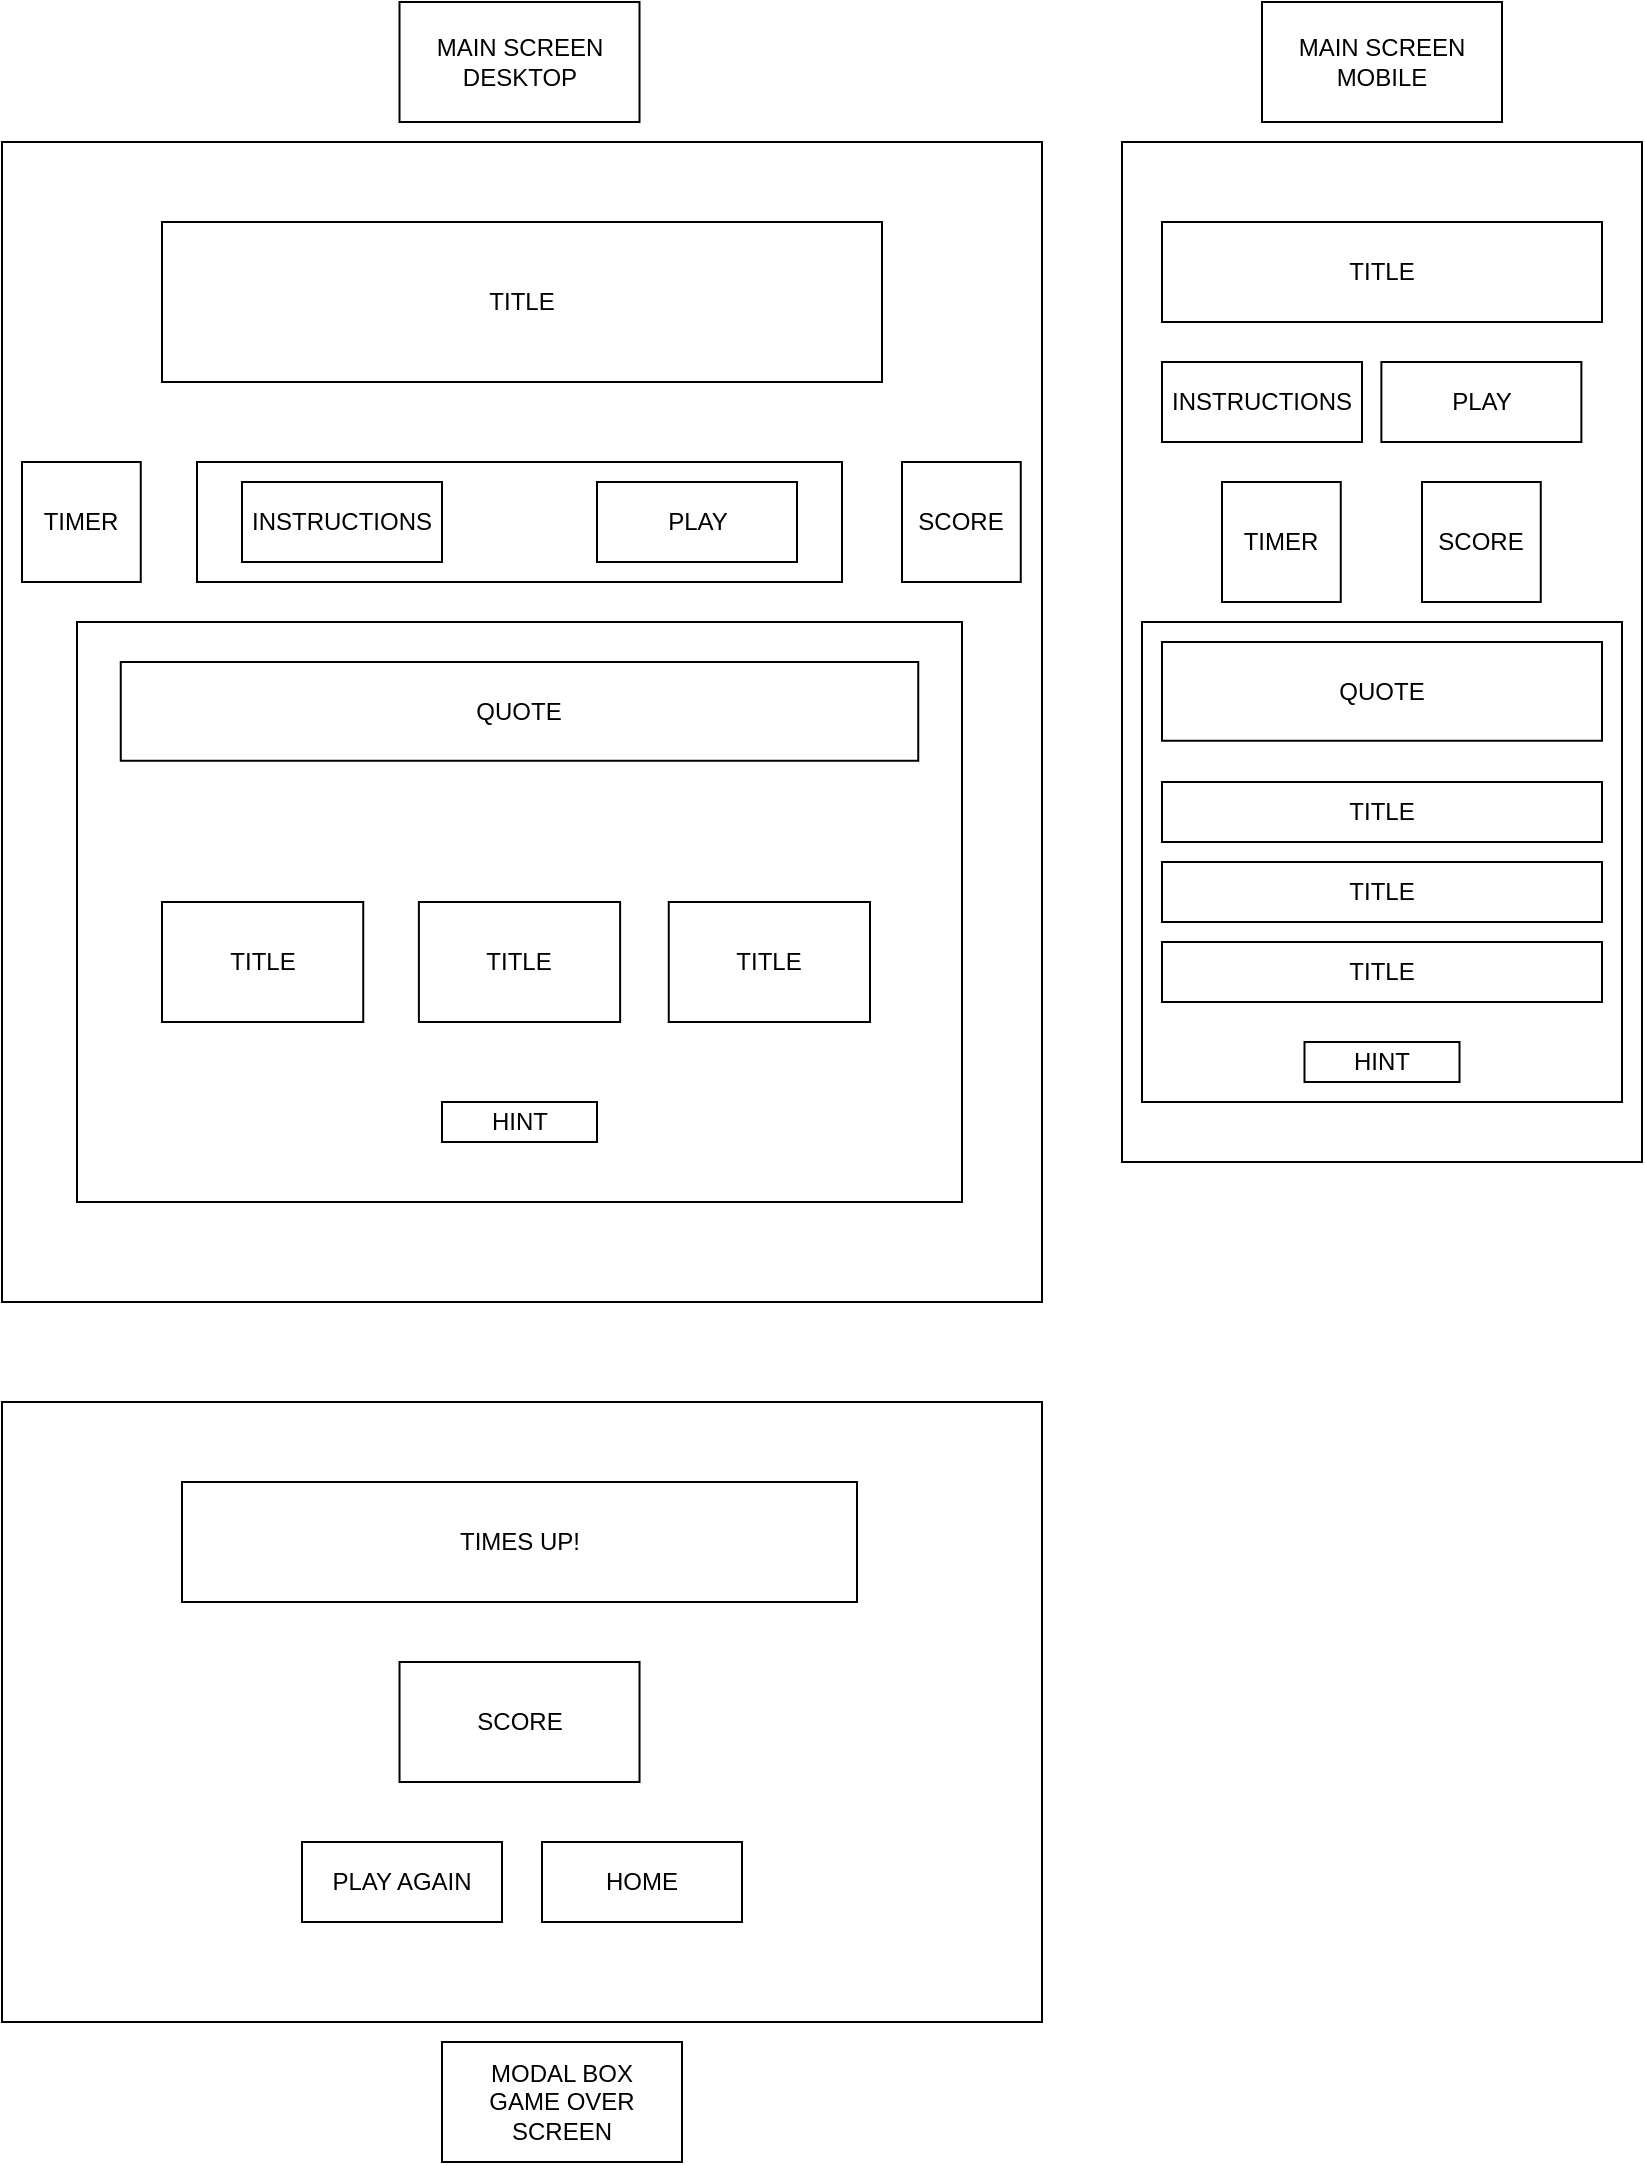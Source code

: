 <mxfile version="24.7.5">
  <diagram name="Page-1" id="vQaCnDKdUDYM8QgX3WsJ">
    <mxGraphModel dx="1684" dy="2060" grid="1" gridSize="10" guides="1" tooltips="1" connect="1" arrows="1" fold="1" page="1" pageScale="1" pageWidth="827" pageHeight="1169" math="0" shadow="0">
      <root>
        <mxCell id="0" />
        <mxCell id="1" parent="0" />
        <mxCell id="15g_x9tIWpdfK9ImZUIh-2" value="" style="rounded=0;whiteSpace=wrap;html=1;" vertex="1" parent="1">
          <mxGeometry x="80" y="-550" width="520" height="580" as="geometry" />
        </mxCell>
        <mxCell id="15g_x9tIWpdfK9ImZUIh-3" value="TITLE" style="rounded=0;whiteSpace=wrap;html=1;" vertex="1" parent="1">
          <mxGeometry x="160" y="-510" width="360" height="80" as="geometry" />
        </mxCell>
        <mxCell id="15g_x9tIWpdfK9ImZUIh-4" value="" style="rounded=0;whiteSpace=wrap;html=1;" vertex="1" parent="1">
          <mxGeometry x="177.5" y="-390" width="322.5" height="60" as="geometry" />
        </mxCell>
        <mxCell id="15g_x9tIWpdfK9ImZUIh-5" value="INSTRUCTIONS" style="rounded=0;whiteSpace=wrap;html=1;" vertex="1" parent="1">
          <mxGeometry x="200" y="-380" width="100" height="40" as="geometry" />
        </mxCell>
        <mxCell id="15g_x9tIWpdfK9ImZUIh-6" value="PLAY" style="rounded=0;whiteSpace=wrap;html=1;" vertex="1" parent="1">
          <mxGeometry x="377.5" y="-380" width="100" height="40" as="geometry" />
        </mxCell>
        <mxCell id="15g_x9tIWpdfK9ImZUIh-7" value="" style="rounded=0;whiteSpace=wrap;html=1;" vertex="1" parent="1">
          <mxGeometry x="117.5" y="-310" width="442.5" height="290" as="geometry" />
        </mxCell>
        <mxCell id="15g_x9tIWpdfK9ImZUIh-8" value="QUOTE" style="rounded=0;whiteSpace=wrap;html=1;" vertex="1" parent="1">
          <mxGeometry x="139.38" y="-290" width="398.75" height="49.38" as="geometry" />
        </mxCell>
        <mxCell id="15g_x9tIWpdfK9ImZUIh-9" value="TITLE" style="rounded=0;whiteSpace=wrap;html=1;" vertex="1" parent="1">
          <mxGeometry x="160" y="-170" width="100.62" height="60" as="geometry" />
        </mxCell>
        <mxCell id="15g_x9tIWpdfK9ImZUIh-10" value="TITLE" style="rounded=0;whiteSpace=wrap;html=1;" vertex="1" parent="1">
          <mxGeometry x="288.44" y="-170" width="100.62" height="60" as="geometry" />
        </mxCell>
        <mxCell id="15g_x9tIWpdfK9ImZUIh-11" value="TITLE" style="rounded=0;whiteSpace=wrap;html=1;" vertex="1" parent="1">
          <mxGeometry x="413.38" y="-170" width="100.62" height="60" as="geometry" />
        </mxCell>
        <mxCell id="15g_x9tIWpdfK9ImZUIh-12" value="HINT" style="rounded=0;whiteSpace=wrap;html=1;" vertex="1" parent="1">
          <mxGeometry x="300" y="-70" width="77.5" height="20" as="geometry" />
        </mxCell>
        <mxCell id="15g_x9tIWpdfK9ImZUIh-13" value="TIMER" style="rounded=0;whiteSpace=wrap;html=1;" vertex="1" parent="1">
          <mxGeometry x="90" y="-390" width="59.38" height="60" as="geometry" />
        </mxCell>
        <mxCell id="15g_x9tIWpdfK9ImZUIh-15" value="SCORE" style="rounded=0;whiteSpace=wrap;html=1;" vertex="1" parent="1">
          <mxGeometry x="530" y="-390" width="59.38" height="60" as="geometry" />
        </mxCell>
        <mxCell id="15g_x9tIWpdfK9ImZUIh-16" value="" style="rounded=0;whiteSpace=wrap;html=1;" vertex="1" parent="1">
          <mxGeometry x="640" y="-550" width="260" height="510" as="geometry" />
        </mxCell>
        <mxCell id="15g_x9tIWpdfK9ImZUIh-17" value="TITLE" style="rounded=0;whiteSpace=wrap;html=1;" vertex="1" parent="1">
          <mxGeometry x="660" y="-510" width="220" height="50" as="geometry" />
        </mxCell>
        <mxCell id="15g_x9tIWpdfK9ImZUIh-18" value="SCORE" style="rounded=0;whiteSpace=wrap;html=1;" vertex="1" parent="1">
          <mxGeometry x="790" y="-380" width="59.38" height="60" as="geometry" />
        </mxCell>
        <mxCell id="15g_x9tIWpdfK9ImZUIh-19" value="TIMER" style="rounded=0;whiteSpace=wrap;html=1;" vertex="1" parent="1">
          <mxGeometry x="690" y="-380" width="59.38" height="60" as="geometry" />
        </mxCell>
        <mxCell id="15g_x9tIWpdfK9ImZUIh-20" value="PLAY" style="rounded=0;whiteSpace=wrap;html=1;" vertex="1" parent="1">
          <mxGeometry x="769.69" y="-440" width="100" height="40" as="geometry" />
        </mxCell>
        <mxCell id="15g_x9tIWpdfK9ImZUIh-21" value="INSTRUCTIONS" style="rounded=0;whiteSpace=wrap;html=1;" vertex="1" parent="1">
          <mxGeometry x="660" y="-440" width="100" height="40" as="geometry" />
        </mxCell>
        <mxCell id="15g_x9tIWpdfK9ImZUIh-28" value="" style="rounded=0;whiteSpace=wrap;html=1;" vertex="1" parent="1">
          <mxGeometry x="650" y="-310" width="240" height="240" as="geometry" />
        </mxCell>
        <mxCell id="15g_x9tIWpdfK9ImZUIh-22" value="QUOTE" style="rounded=0;whiteSpace=wrap;html=1;" vertex="1" parent="1">
          <mxGeometry x="660" y="-300" width="220" height="49.38" as="geometry" />
        </mxCell>
        <mxCell id="15g_x9tIWpdfK9ImZUIh-24" value="TITLE" style="rounded=0;whiteSpace=wrap;html=1;" vertex="1" parent="1">
          <mxGeometry x="660" y="-230" width="220" height="30" as="geometry" />
        </mxCell>
        <mxCell id="15g_x9tIWpdfK9ImZUIh-25" value="TITLE" style="rounded=0;whiteSpace=wrap;html=1;" vertex="1" parent="1">
          <mxGeometry x="660" y="-190" width="220" height="30" as="geometry" />
        </mxCell>
        <mxCell id="15g_x9tIWpdfK9ImZUIh-26" value="TITLE" style="rounded=0;whiteSpace=wrap;html=1;" vertex="1" parent="1">
          <mxGeometry x="660" y="-150" width="220" height="30" as="geometry" />
        </mxCell>
        <mxCell id="15g_x9tIWpdfK9ImZUIh-27" value="HINT" style="rounded=0;whiteSpace=wrap;html=1;" vertex="1" parent="1">
          <mxGeometry x="731.25" y="-100" width="77.5" height="20" as="geometry" />
        </mxCell>
        <mxCell id="15g_x9tIWpdfK9ImZUIh-29" value="" style="rounded=0;whiteSpace=wrap;html=1;" vertex="1" parent="1">
          <mxGeometry x="80" y="80" width="520" height="310" as="geometry" />
        </mxCell>
        <mxCell id="15g_x9tIWpdfK9ImZUIh-30" value="TIMES UP!" style="rounded=0;whiteSpace=wrap;html=1;" vertex="1" parent="1">
          <mxGeometry x="170" y="120" width="337.5" height="60" as="geometry" />
        </mxCell>
        <mxCell id="15g_x9tIWpdfK9ImZUIh-31" value="SCORE" style="rounded=0;whiteSpace=wrap;html=1;" vertex="1" parent="1">
          <mxGeometry x="278.76" y="210" width="120" height="60" as="geometry" />
        </mxCell>
        <mxCell id="15g_x9tIWpdfK9ImZUIh-32" value="PLAY AGAIN" style="rounded=0;whiteSpace=wrap;html=1;" vertex="1" parent="1">
          <mxGeometry x="230" y="300" width="100" height="40" as="geometry" />
        </mxCell>
        <mxCell id="15g_x9tIWpdfK9ImZUIh-33" value="HOME" style="rounded=0;whiteSpace=wrap;html=1;" vertex="1" parent="1">
          <mxGeometry x="350" y="300" width="100" height="40" as="geometry" />
        </mxCell>
        <mxCell id="15g_x9tIWpdfK9ImZUIh-36" value="MODAL BOX&lt;br&gt;GAME OVER SCREEN" style="rounded=0;whiteSpace=wrap;html=1;" vertex="1" parent="1">
          <mxGeometry x="300" y="400" width="120" height="60" as="geometry" />
        </mxCell>
        <mxCell id="15g_x9tIWpdfK9ImZUIh-37" value="MAIN SCREEN DESKTOP" style="rounded=0;whiteSpace=wrap;html=1;" vertex="1" parent="1">
          <mxGeometry x="278.75" y="-620" width="120" height="60" as="geometry" />
        </mxCell>
        <mxCell id="15g_x9tIWpdfK9ImZUIh-38" value="MAIN SCREEN MOBILE" style="rounded=0;whiteSpace=wrap;html=1;" vertex="1" parent="1">
          <mxGeometry x="710" y="-620" width="120" height="60" as="geometry" />
        </mxCell>
      </root>
    </mxGraphModel>
  </diagram>
</mxfile>
